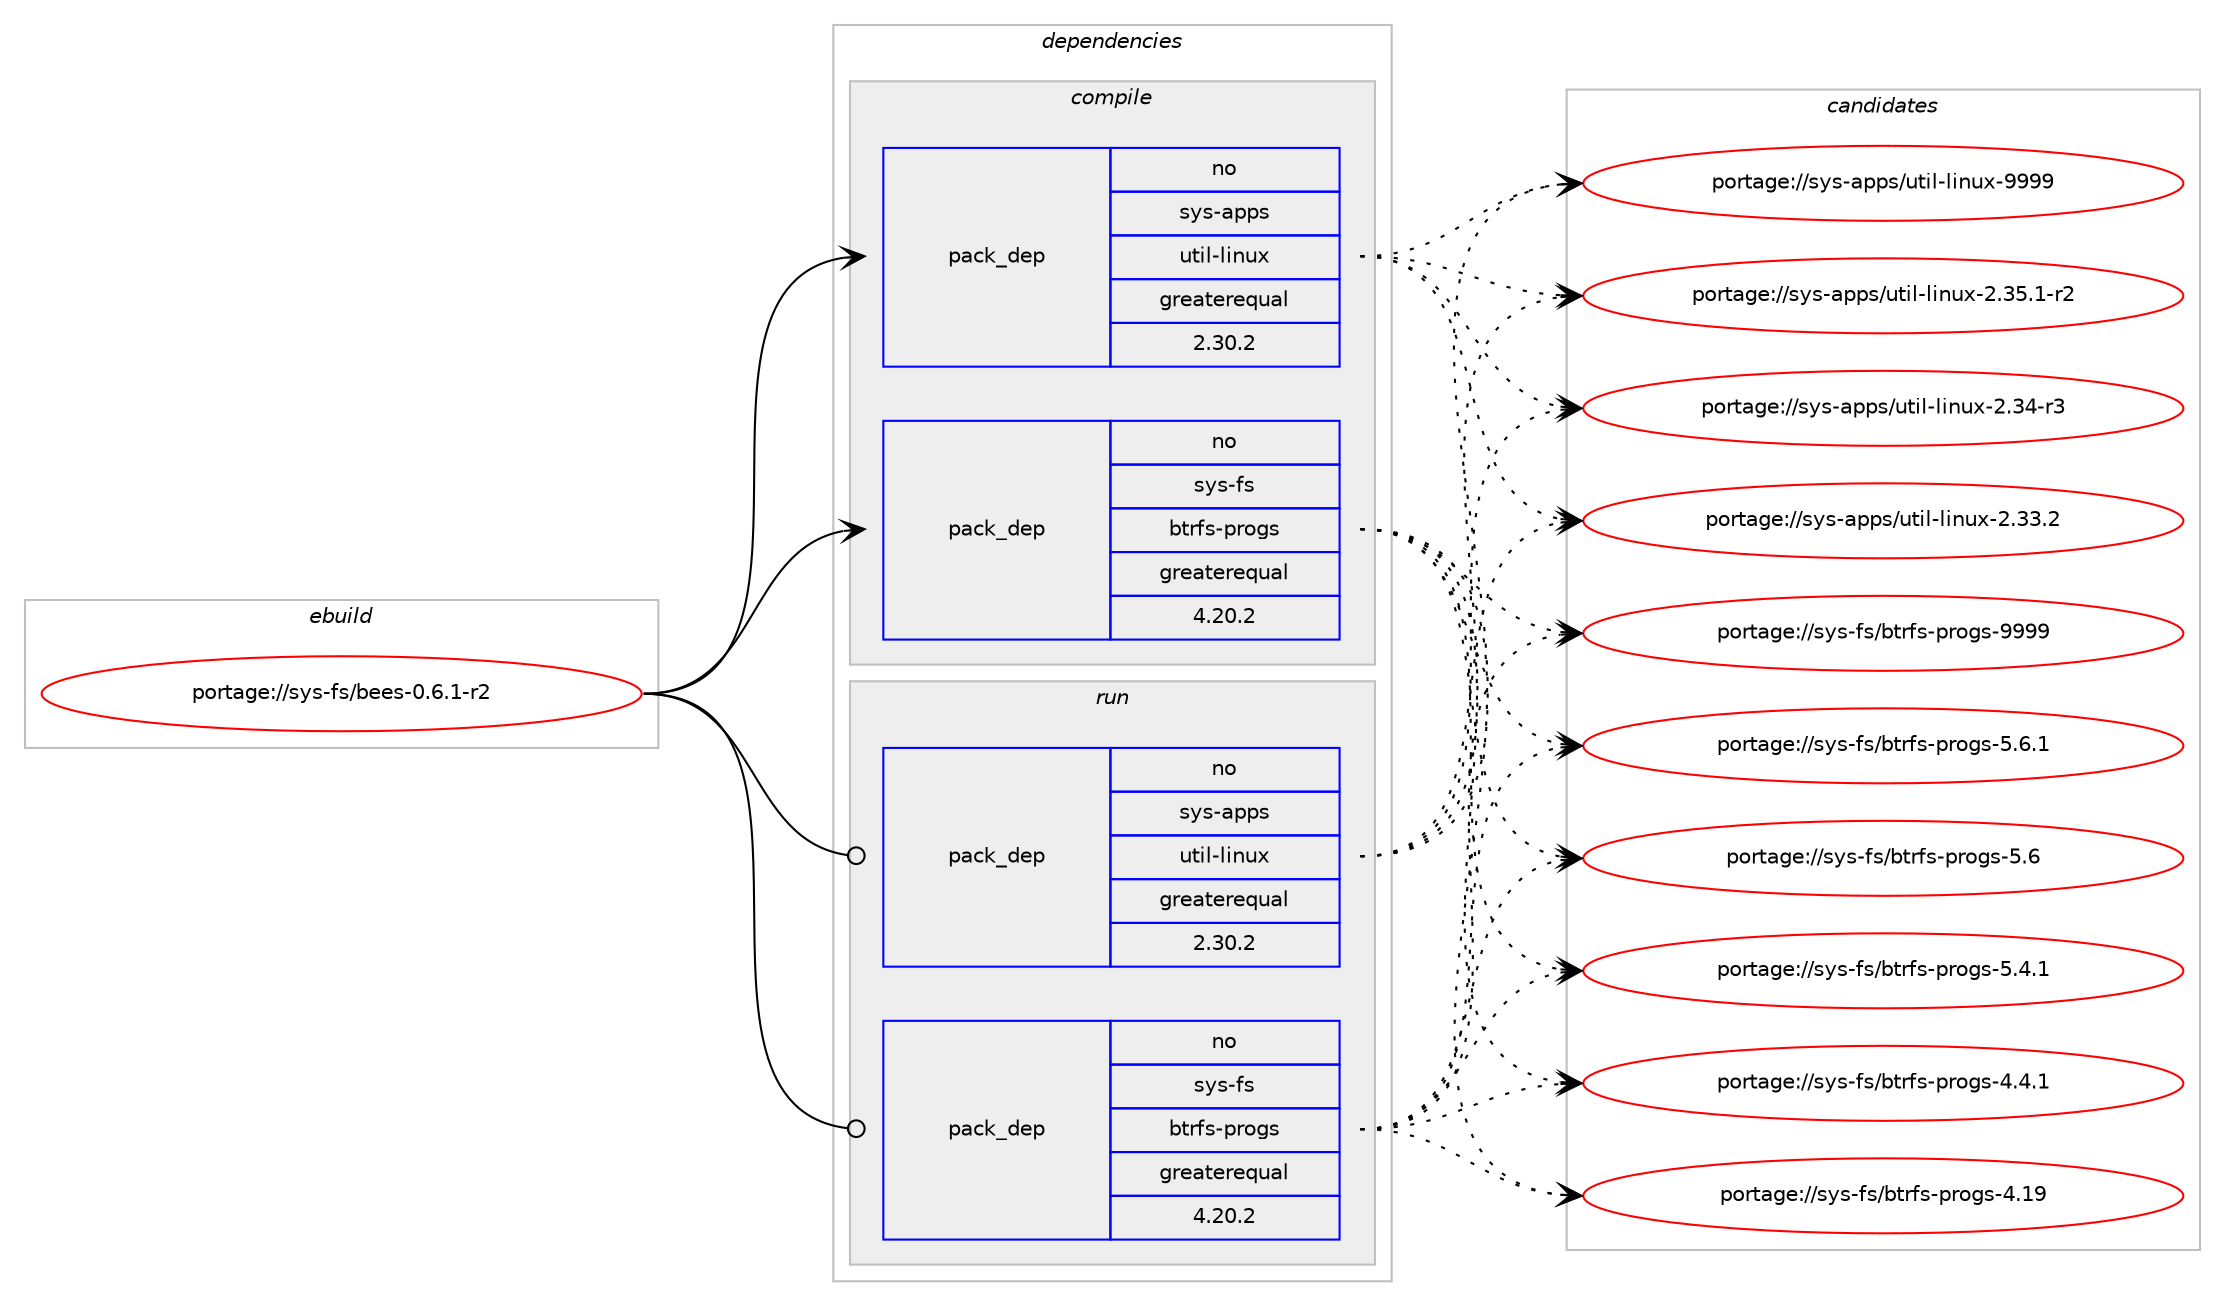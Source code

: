 digraph prolog {

# *************
# Graph options
# *************

newrank=true;
concentrate=true;
compound=true;
graph [rankdir=LR,fontname=Helvetica,fontsize=10,ranksep=1.5];#, ranksep=2.5, nodesep=0.2];
edge  [arrowhead=vee];
node  [fontname=Helvetica,fontsize=10];

# **********
# The ebuild
# **********

subgraph cluster_leftcol {
color=gray;
rank=same;
label=<<i>ebuild</i>>;
id [label="portage://sys-fs/bees-0.6.1-r2", color=red, width=4, href="../sys-fs/bees-0.6.1-r2.svg"];
}

# ****************
# The dependencies
# ****************

subgraph cluster_midcol {
color=gray;
label=<<i>dependencies</i>>;
subgraph cluster_compile {
fillcolor="#eeeeee";
style=filled;
label=<<i>compile</i>>;
subgraph pack3599 {
dependency4353 [label=<<TABLE BORDER="0" CELLBORDER="1" CELLSPACING="0" CELLPADDING="4" WIDTH="220"><TR><TD ROWSPAN="6" CELLPADDING="30">pack_dep</TD></TR><TR><TD WIDTH="110">no</TD></TR><TR><TD>sys-apps</TD></TR><TR><TD>util-linux</TD></TR><TR><TD>greaterequal</TD></TR><TR><TD>2.30.2</TD></TR></TABLE>>, shape=none, color=blue];
}
id:e -> dependency4353:w [weight=20,style="solid",arrowhead="vee"];
subgraph pack3600 {
dependency4354 [label=<<TABLE BORDER="0" CELLBORDER="1" CELLSPACING="0" CELLPADDING="4" WIDTH="220"><TR><TD ROWSPAN="6" CELLPADDING="30">pack_dep</TD></TR><TR><TD WIDTH="110">no</TD></TR><TR><TD>sys-fs</TD></TR><TR><TD>btrfs-progs</TD></TR><TR><TD>greaterequal</TD></TR><TR><TD>4.20.2</TD></TR></TABLE>>, shape=none, color=blue];
}
id:e -> dependency4354:w [weight=20,style="solid",arrowhead="vee"];
}
subgraph cluster_compileandrun {
fillcolor="#eeeeee";
style=filled;
label=<<i>compile and run</i>>;
}
subgraph cluster_run {
fillcolor="#eeeeee";
style=filled;
label=<<i>run</i>>;
subgraph pack3601 {
dependency4355 [label=<<TABLE BORDER="0" CELLBORDER="1" CELLSPACING="0" CELLPADDING="4" WIDTH="220"><TR><TD ROWSPAN="6" CELLPADDING="30">pack_dep</TD></TR><TR><TD WIDTH="110">no</TD></TR><TR><TD>sys-apps</TD></TR><TR><TD>util-linux</TD></TR><TR><TD>greaterequal</TD></TR><TR><TD>2.30.2</TD></TR></TABLE>>, shape=none, color=blue];
}
id:e -> dependency4355:w [weight=20,style="solid",arrowhead="odot"];
subgraph pack3602 {
dependency4356 [label=<<TABLE BORDER="0" CELLBORDER="1" CELLSPACING="0" CELLPADDING="4" WIDTH="220"><TR><TD ROWSPAN="6" CELLPADDING="30">pack_dep</TD></TR><TR><TD WIDTH="110">no</TD></TR><TR><TD>sys-fs</TD></TR><TR><TD>btrfs-progs</TD></TR><TR><TD>greaterequal</TD></TR><TR><TD>4.20.2</TD></TR></TABLE>>, shape=none, color=blue];
}
id:e -> dependency4356:w [weight=20,style="solid",arrowhead="odot"];
}
}

# **************
# The candidates
# **************

subgraph cluster_choices {
rank=same;
color=gray;
label=<<i>candidates</i>>;

subgraph choice3599 {
color=black;
nodesep=1;
choice115121115459711211211547117116105108451081051101171204557575757 [label="portage://sys-apps/util-linux-9999", color=red, width=4,href="../sys-apps/util-linux-9999.svg"];
choice11512111545971121121154711711610510845108105110117120455046515346494511450 [label="portage://sys-apps/util-linux-2.35.1-r2", color=red, width=4,href="../sys-apps/util-linux-2.35.1-r2.svg"];
choice1151211154597112112115471171161051084510810511011712045504651524511451 [label="portage://sys-apps/util-linux-2.34-r3", color=red, width=4,href="../sys-apps/util-linux-2.34-r3.svg"];
choice1151211154597112112115471171161051084510810511011712045504651514650 [label="portage://sys-apps/util-linux-2.33.2", color=red, width=4,href="../sys-apps/util-linux-2.33.2.svg"];
dependency4353:e -> choice115121115459711211211547117116105108451081051101171204557575757:w [style=dotted,weight="100"];
dependency4353:e -> choice11512111545971121121154711711610510845108105110117120455046515346494511450:w [style=dotted,weight="100"];
dependency4353:e -> choice1151211154597112112115471171161051084510810511011712045504651524511451:w [style=dotted,weight="100"];
dependency4353:e -> choice1151211154597112112115471171161051084510810511011712045504651514650:w [style=dotted,weight="100"];
}
subgraph choice3600 {
color=black;
nodesep=1;
choice115121115451021154798116114102115451121141111031154557575757 [label="portage://sys-fs/btrfs-progs-9999", color=red, width=4,href="../sys-fs/btrfs-progs-9999.svg"];
choice11512111545102115479811611410211545112114111103115455346544649 [label="portage://sys-fs/btrfs-progs-5.6.1", color=red, width=4,href="../sys-fs/btrfs-progs-5.6.1.svg"];
choice1151211154510211547981161141021154511211411110311545534654 [label="portage://sys-fs/btrfs-progs-5.6", color=red, width=4,href="../sys-fs/btrfs-progs-5.6.svg"];
choice11512111545102115479811611410211545112114111103115455346524649 [label="portage://sys-fs/btrfs-progs-5.4.1", color=red, width=4,href="../sys-fs/btrfs-progs-5.4.1.svg"];
choice11512111545102115479811611410211545112114111103115455246524649 [label="portage://sys-fs/btrfs-progs-4.4.1", color=red, width=4,href="../sys-fs/btrfs-progs-4.4.1.svg"];
choice115121115451021154798116114102115451121141111031154552464957 [label="portage://sys-fs/btrfs-progs-4.19", color=red, width=4,href="../sys-fs/btrfs-progs-4.19.svg"];
dependency4354:e -> choice115121115451021154798116114102115451121141111031154557575757:w [style=dotted,weight="100"];
dependency4354:e -> choice11512111545102115479811611410211545112114111103115455346544649:w [style=dotted,weight="100"];
dependency4354:e -> choice1151211154510211547981161141021154511211411110311545534654:w [style=dotted,weight="100"];
dependency4354:e -> choice11512111545102115479811611410211545112114111103115455346524649:w [style=dotted,weight="100"];
dependency4354:e -> choice11512111545102115479811611410211545112114111103115455246524649:w [style=dotted,weight="100"];
dependency4354:e -> choice115121115451021154798116114102115451121141111031154552464957:w [style=dotted,weight="100"];
}
subgraph choice3601 {
color=black;
nodesep=1;
choice115121115459711211211547117116105108451081051101171204557575757 [label="portage://sys-apps/util-linux-9999", color=red, width=4,href="../sys-apps/util-linux-9999.svg"];
choice11512111545971121121154711711610510845108105110117120455046515346494511450 [label="portage://sys-apps/util-linux-2.35.1-r2", color=red, width=4,href="../sys-apps/util-linux-2.35.1-r2.svg"];
choice1151211154597112112115471171161051084510810511011712045504651524511451 [label="portage://sys-apps/util-linux-2.34-r3", color=red, width=4,href="../sys-apps/util-linux-2.34-r3.svg"];
choice1151211154597112112115471171161051084510810511011712045504651514650 [label="portage://sys-apps/util-linux-2.33.2", color=red, width=4,href="../sys-apps/util-linux-2.33.2.svg"];
dependency4355:e -> choice115121115459711211211547117116105108451081051101171204557575757:w [style=dotted,weight="100"];
dependency4355:e -> choice11512111545971121121154711711610510845108105110117120455046515346494511450:w [style=dotted,weight="100"];
dependency4355:e -> choice1151211154597112112115471171161051084510810511011712045504651524511451:w [style=dotted,weight="100"];
dependency4355:e -> choice1151211154597112112115471171161051084510810511011712045504651514650:w [style=dotted,weight="100"];
}
subgraph choice3602 {
color=black;
nodesep=1;
choice115121115451021154798116114102115451121141111031154557575757 [label="portage://sys-fs/btrfs-progs-9999", color=red, width=4,href="../sys-fs/btrfs-progs-9999.svg"];
choice11512111545102115479811611410211545112114111103115455346544649 [label="portage://sys-fs/btrfs-progs-5.6.1", color=red, width=4,href="../sys-fs/btrfs-progs-5.6.1.svg"];
choice1151211154510211547981161141021154511211411110311545534654 [label="portage://sys-fs/btrfs-progs-5.6", color=red, width=4,href="../sys-fs/btrfs-progs-5.6.svg"];
choice11512111545102115479811611410211545112114111103115455346524649 [label="portage://sys-fs/btrfs-progs-5.4.1", color=red, width=4,href="../sys-fs/btrfs-progs-5.4.1.svg"];
choice11512111545102115479811611410211545112114111103115455246524649 [label="portage://sys-fs/btrfs-progs-4.4.1", color=red, width=4,href="../sys-fs/btrfs-progs-4.4.1.svg"];
choice115121115451021154798116114102115451121141111031154552464957 [label="portage://sys-fs/btrfs-progs-4.19", color=red, width=4,href="../sys-fs/btrfs-progs-4.19.svg"];
dependency4356:e -> choice115121115451021154798116114102115451121141111031154557575757:w [style=dotted,weight="100"];
dependency4356:e -> choice11512111545102115479811611410211545112114111103115455346544649:w [style=dotted,weight="100"];
dependency4356:e -> choice1151211154510211547981161141021154511211411110311545534654:w [style=dotted,weight="100"];
dependency4356:e -> choice11512111545102115479811611410211545112114111103115455346524649:w [style=dotted,weight="100"];
dependency4356:e -> choice11512111545102115479811611410211545112114111103115455246524649:w [style=dotted,weight="100"];
dependency4356:e -> choice115121115451021154798116114102115451121141111031154552464957:w [style=dotted,weight="100"];
}
}

}
